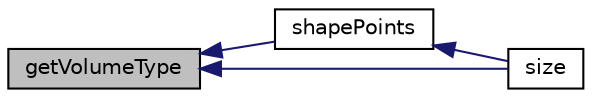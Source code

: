 digraph "getVolumeType"
{
  bgcolor="transparent";
  edge [fontname="Helvetica",fontsize="10",labelfontname="Helvetica",labelfontsize="10"];
  node [fontname="Helvetica",fontsize="10",shape=record];
  rankdir="LR";
  Node1 [label="getVolumeType",height=0.2,width=0.4,color="black", fillcolor="grey75", style="filled", fontcolor="black"];
  Node1 -> Node2 [dir="back",color="midnightblue",fontsize="10",style="solid",fontname="Helvetica"];
  Node2 [label="shapePoints",height=0.2,width=0.4,color="black",URL="$a02673.html#a96a5d3469cd9e70fd39d89b3c4ca2f40",tooltip="Get representative point cloud for all shapes inside. "];
  Node2 -> Node3 [dir="back",color="midnightblue",fontsize="10",style="solid",fontname="Helvetica"];
  Node3 [label="size",height=0.2,width=0.4,color="black",URL="$a02673.html#a65cea301e2d6033c43932d12d91c792f"];
  Node1 -> Node3 [dir="back",color="midnightblue",fontsize="10",style="solid",fontname="Helvetica"];
}
